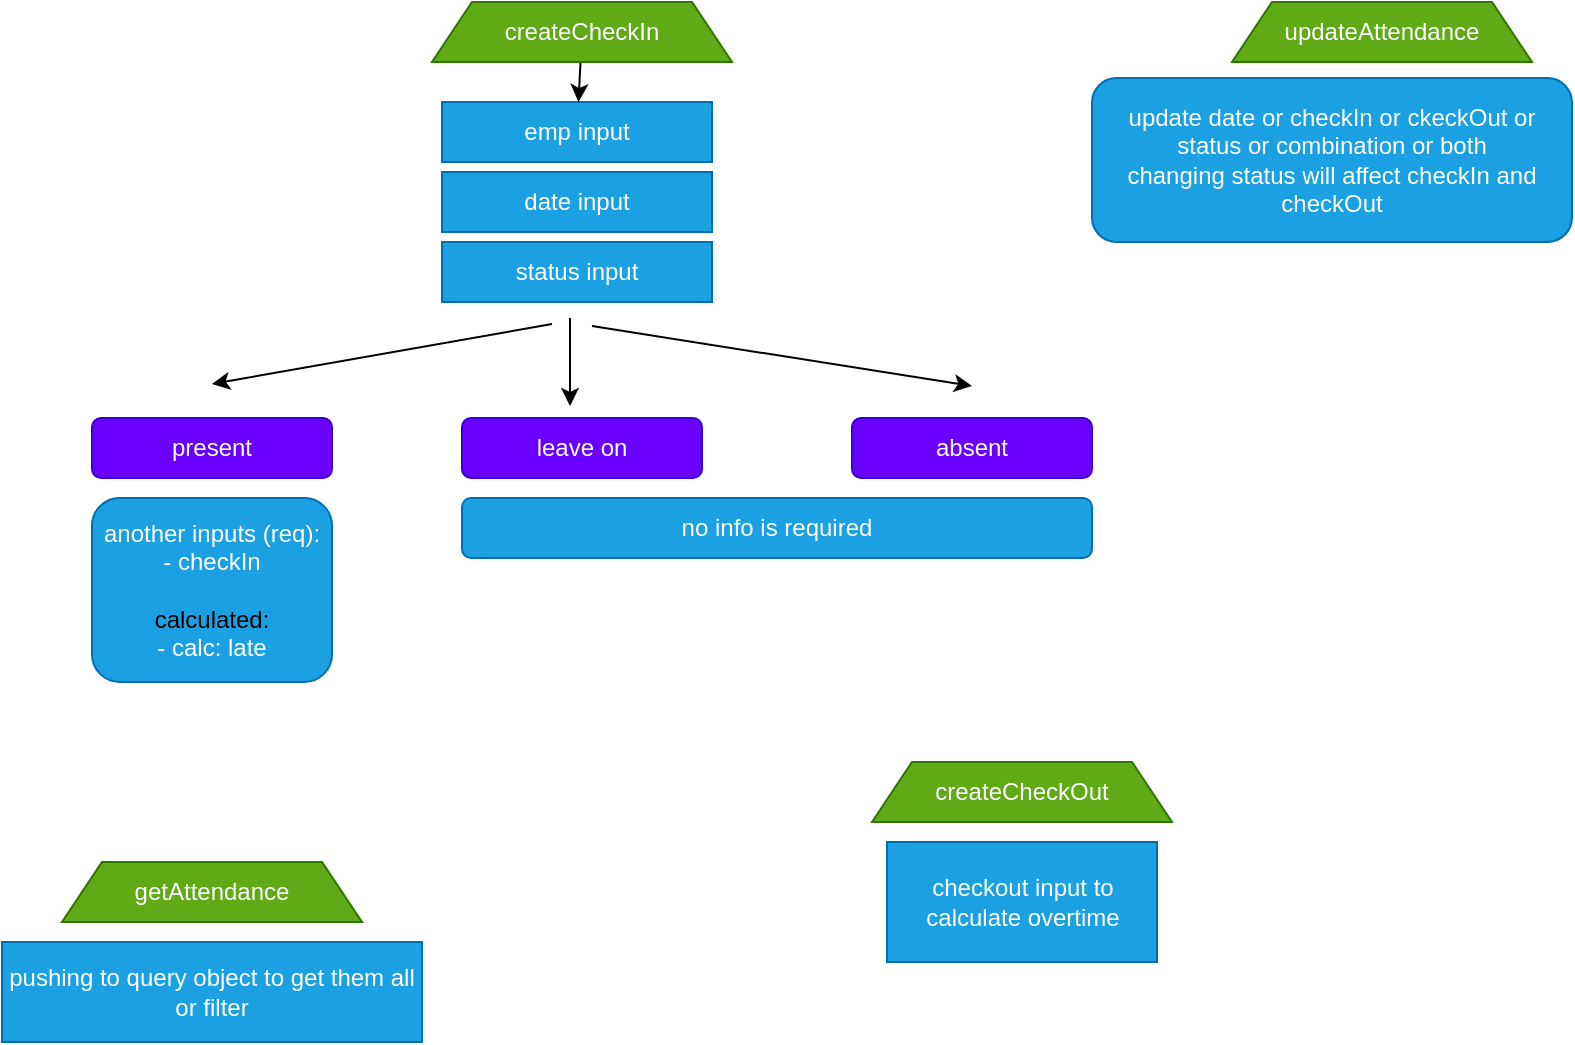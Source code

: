 <mxfile>
    <diagram id="Z1BkGPArPPO6ZUG4Uibz" name="Page-1">
        <mxGraphModel dx="748" dy="332" grid="1" gridSize="10" guides="1" tooltips="1" connect="1" arrows="1" fold="1" page="1" pageScale="1" pageWidth="850" pageHeight="1100" math="0" shadow="0">
            <root>
                <mxCell id="0"/>
                <mxCell id="1" parent="0"/>
                <mxCell id="2" value="emp input" style="rounded=0;whiteSpace=wrap;html=1;fillColor=#1ba1e2;fontColor=#ffffff;strokeColor=#006EAF;" parent="1" vertex="1">
                    <mxGeometry x="275" y="80" width="135" height="30" as="geometry"/>
                </mxCell>
                <mxCell id="3" value="date input" style="rounded=0;whiteSpace=wrap;html=1;fillColor=#1ba1e2;fontColor=#ffffff;strokeColor=#006EAF;" parent="1" vertex="1">
                    <mxGeometry x="275" y="115" width="135" height="30" as="geometry"/>
                </mxCell>
                <mxCell id="5" value="" style="endArrow=classic;html=1;" parent="1" edge="1">
                    <mxGeometry width="50" height="50" relative="1" as="geometry">
                        <mxPoint x="350" y="192" as="sourcePoint"/>
                        <mxPoint x="540" y="222" as="targetPoint"/>
                    </mxGeometry>
                </mxCell>
                <mxCell id="6" value="" style="endArrow=classic;html=1;" parent="1" edge="1">
                    <mxGeometry width="50" height="50" relative="1" as="geometry">
                        <mxPoint x="330" y="191" as="sourcePoint"/>
                        <mxPoint x="160" y="221" as="targetPoint"/>
                    </mxGeometry>
                </mxCell>
                <mxCell id="7" value="status input" style="rounded=0;whiteSpace=wrap;html=1;fillColor=#1ba1e2;fontColor=#ffffff;strokeColor=#006EAF;" parent="1" vertex="1">
                    <mxGeometry x="275" y="150" width="135" height="30" as="geometry"/>
                </mxCell>
                <mxCell id="8" value="present" style="rounded=1;whiteSpace=wrap;html=1;fillColor=#6a00ff;fontColor=#ffffff;strokeColor=#3700CC;" parent="1" vertex="1">
                    <mxGeometry x="100" y="238" width="120" height="30" as="geometry"/>
                </mxCell>
                <mxCell id="10" value="absent" style="rounded=1;whiteSpace=wrap;html=1;fillColor=#6a00ff;fontColor=#ffffff;strokeColor=#3700CC;" parent="1" vertex="1">
                    <mxGeometry x="480" y="238" width="120" height="30" as="geometry"/>
                </mxCell>
                <mxCell id="11" value="" style="endArrow=classic;html=1;" parent="1" edge="1">
                    <mxGeometry width="50" height="50" relative="1" as="geometry">
                        <mxPoint x="339" y="188" as="sourcePoint"/>
                        <mxPoint x="339" y="232" as="targetPoint"/>
                    </mxGeometry>
                </mxCell>
                <mxCell id="12" value="leave on" style="rounded=1;whiteSpace=wrap;html=1;fillColor=#6a00ff;fontColor=#ffffff;strokeColor=#3700CC;" parent="1" vertex="1">
                    <mxGeometry x="285" y="238" width="120" height="30" as="geometry"/>
                </mxCell>
                <mxCell id="13" value="no info is required" style="rounded=1;whiteSpace=wrap;html=1;fillColor=#1ba1e2;fontColor=#ffffff;strokeColor=#006EAF;" parent="1" vertex="1">
                    <mxGeometry x="285" y="278" width="315" height="30" as="geometry"/>
                </mxCell>
                <mxCell id="14" value="another inputs (req):&lt;div&gt;- checkIn&lt;/div&gt;&lt;div&gt;&lt;br&gt;&lt;/div&gt;&lt;div&gt;&lt;font style=&quot;color: light-dark(rgb(0, 0, 0), rgb(0, 0, 0));&quot;&gt;calculated:&lt;/font&gt;&lt;/div&gt;&lt;div&gt;- calc: late&lt;/div&gt;" style="rounded=1;whiteSpace=wrap;html=1;fillColor=#1ba1e2;fontColor=#ffffff;strokeColor=#006EAF;" parent="1" vertex="1">
                    <mxGeometry x="100" y="278" width="120" height="92" as="geometry"/>
                </mxCell>
                <mxCell id="21" value="" style="edgeStyle=none;html=1;" edge="1" parent="1" source="16" target="2">
                    <mxGeometry relative="1" as="geometry"/>
                </mxCell>
                <mxCell id="16" value="createCheckIn" style="shape=trapezoid;perimeter=trapezoidPerimeter;whiteSpace=wrap;html=1;fixedSize=1;fillColor=#60a917;fontColor=#ffffff;strokeColor=#2D7600;" parent="1" vertex="1">
                    <mxGeometry x="270" y="30" width="150" height="30" as="geometry"/>
                </mxCell>
                <mxCell id="17" value="updateAttendance" style="shape=trapezoid;perimeter=trapezoidPerimeter;whiteSpace=wrap;html=1;fixedSize=1;fillColor=#60a917;fontColor=#ffffff;strokeColor=#2D7600;" parent="1" vertex="1">
                    <mxGeometry x="670" y="30" width="150" height="30" as="geometry"/>
                </mxCell>
                <mxCell id="18" value="update date or checkIn or ckeckOut or status or combination or both&lt;div&gt;changing status will affect checkIn and checkOut&lt;/div&gt;" style="rounded=1;whiteSpace=wrap;html=1;fillColor=#1ba1e2;fontColor=#ffffff;strokeColor=#006EAF;" parent="1" vertex="1">
                    <mxGeometry x="600" y="68" width="240" height="82" as="geometry"/>
                </mxCell>
                <mxCell id="19" value="getAttendance" style="shape=trapezoid;perimeter=trapezoidPerimeter;whiteSpace=wrap;html=1;fixedSize=1;fillColor=#60a917;fontColor=#ffffff;strokeColor=#2D7600;" parent="1" vertex="1">
                    <mxGeometry x="85" y="460" width="150" height="30" as="geometry"/>
                </mxCell>
                <mxCell id="20" value="pushing to query object to get them all or filter" style="rounded=0;whiteSpace=wrap;html=1;fillColor=#1ba1e2;fontColor=#ffffff;strokeColor=#006EAF;" parent="1" vertex="1">
                    <mxGeometry x="55" y="500" width="210" height="50" as="geometry"/>
                </mxCell>
                <mxCell id="22" value="createCheckOut" style="shape=trapezoid;perimeter=trapezoidPerimeter;whiteSpace=wrap;html=1;fixedSize=1;fillColor=#60a917;fontColor=#ffffff;strokeColor=#2D7600;" vertex="1" parent="1">
                    <mxGeometry x="490" y="410" width="150" height="30" as="geometry"/>
                </mxCell>
                <mxCell id="23" value="checkout input to calculate overtime" style="rounded=0;whiteSpace=wrap;html=1;fillColor=#1ba1e2;fontColor=#ffffff;strokeColor=#006EAF;" vertex="1" parent="1">
                    <mxGeometry x="497.5" y="450" width="135" height="60" as="geometry"/>
                </mxCell>
            </root>
        </mxGraphModel>
    </diagram>
</mxfile>